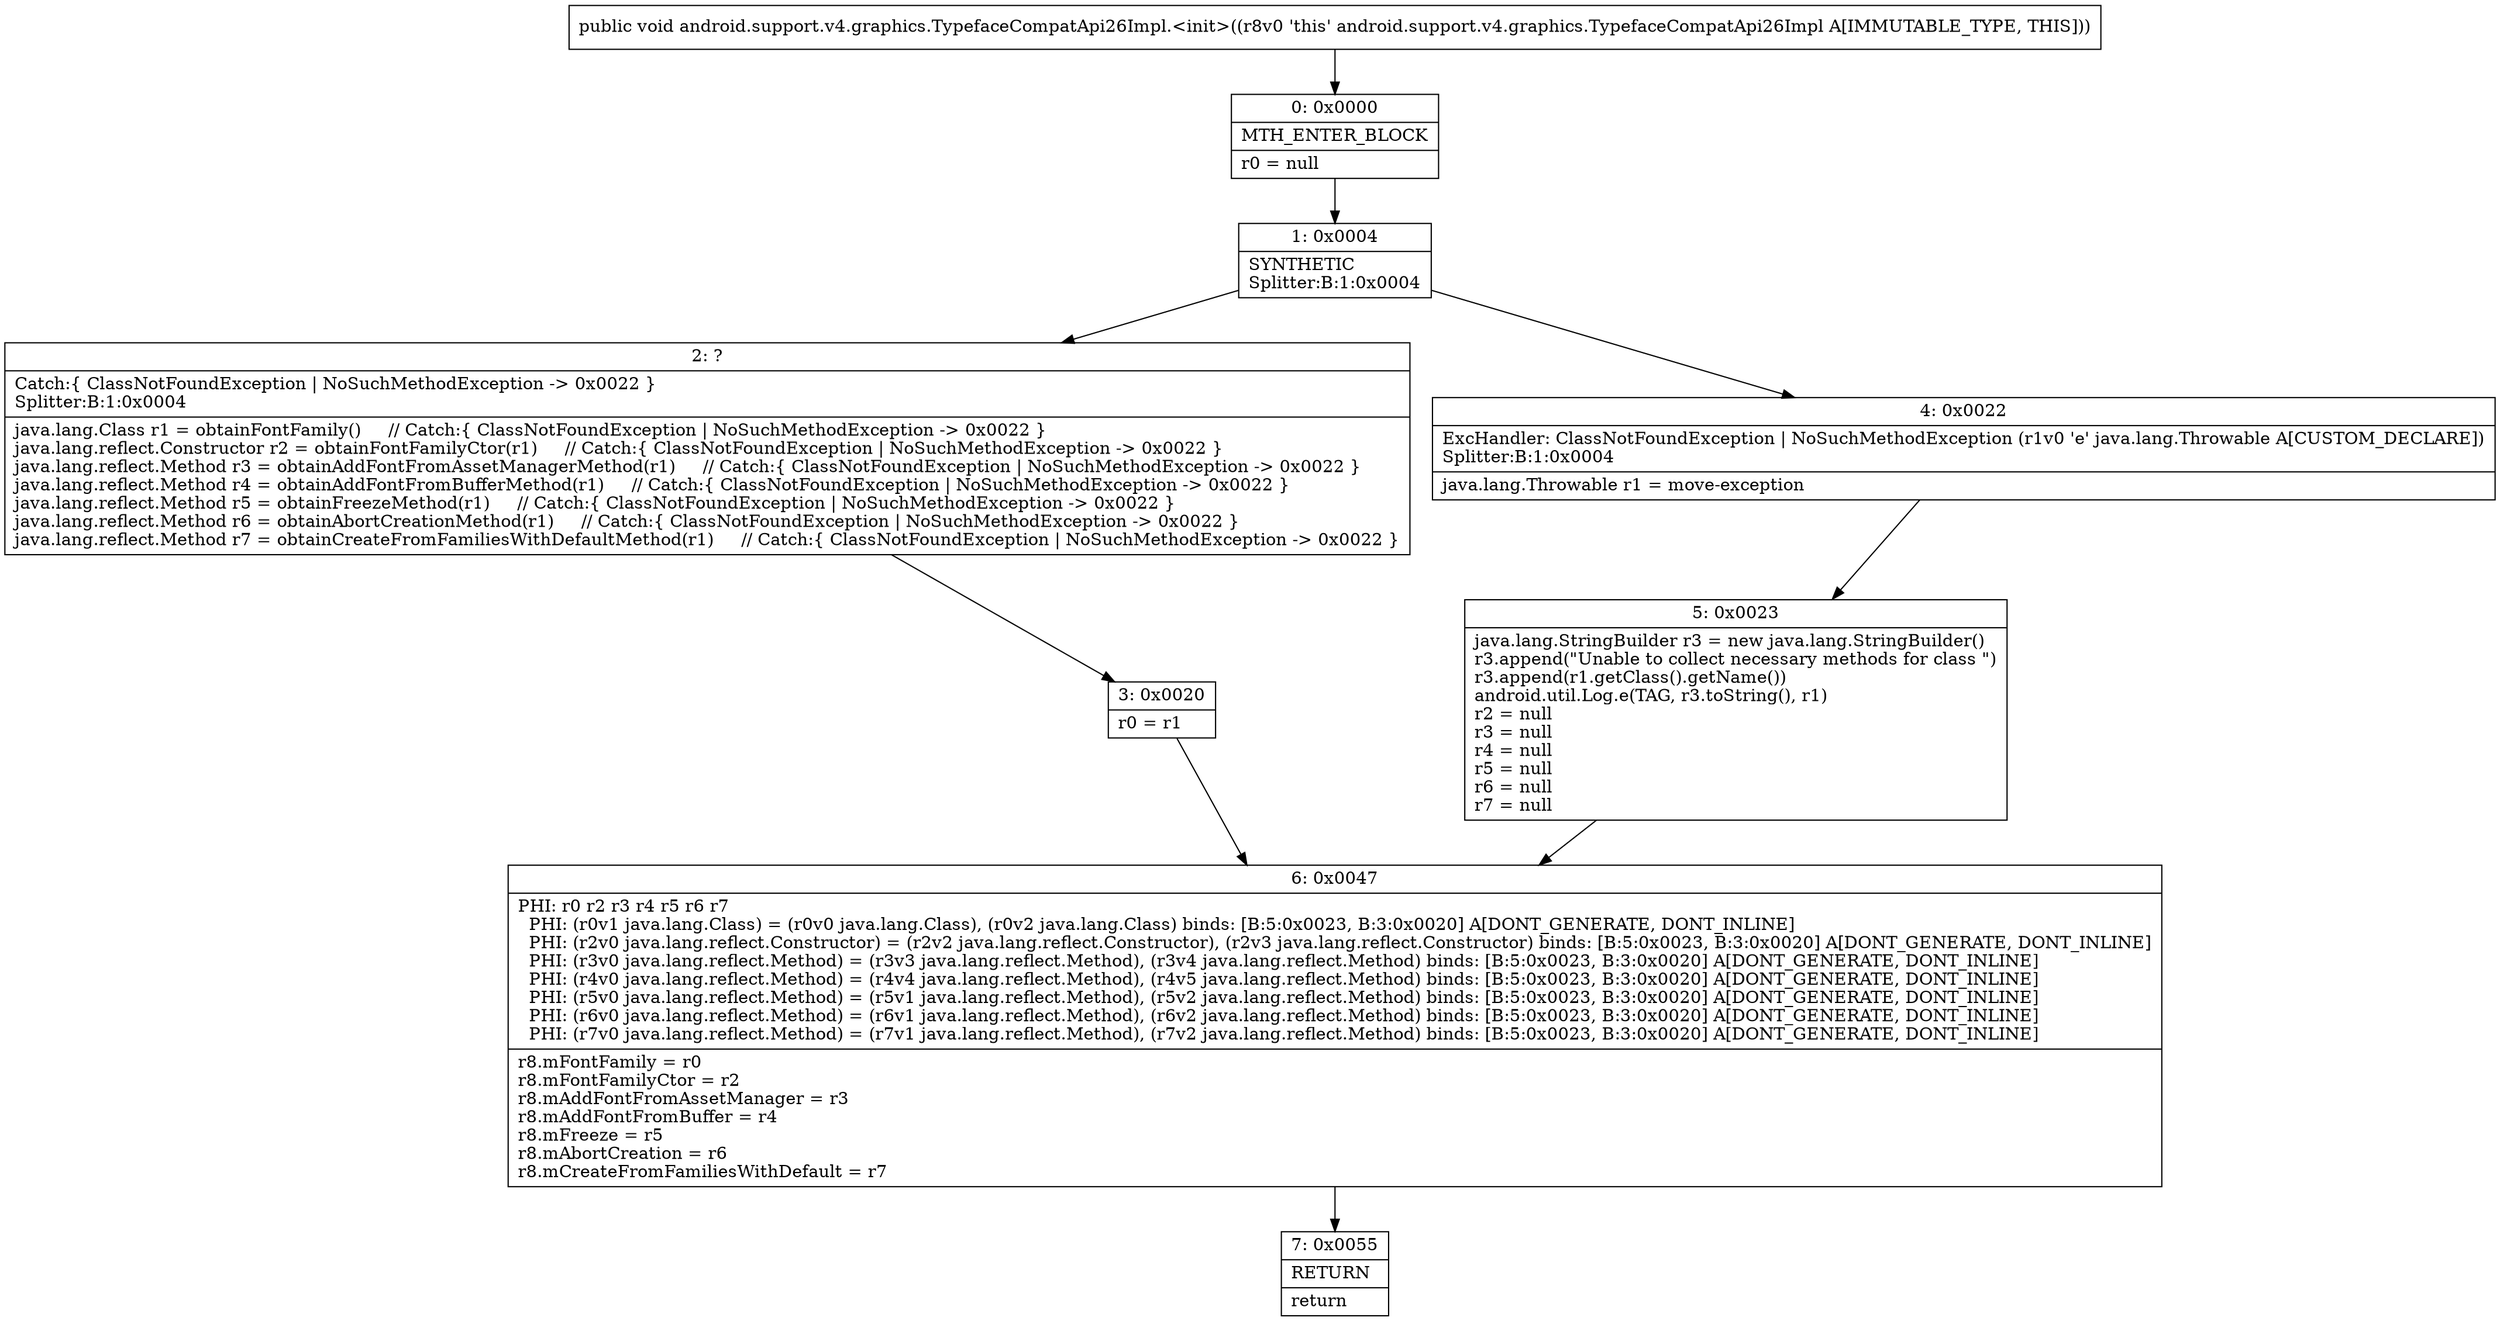 digraph "CFG forandroid.support.v4.graphics.TypefaceCompatApi26Impl.\<init\>()V" {
Node_0 [shape=record,label="{0\:\ 0x0000|MTH_ENTER_BLOCK\l|r0 = null\l}"];
Node_1 [shape=record,label="{1\:\ 0x0004|SYNTHETIC\lSplitter:B:1:0x0004\l}"];
Node_2 [shape=record,label="{2\:\ ?|Catch:\{ ClassNotFoundException \| NoSuchMethodException \-\> 0x0022 \}\lSplitter:B:1:0x0004\l|java.lang.Class r1 = obtainFontFamily()     \/\/ Catch:\{ ClassNotFoundException \| NoSuchMethodException \-\> 0x0022 \}\ljava.lang.reflect.Constructor r2 = obtainFontFamilyCtor(r1)     \/\/ Catch:\{ ClassNotFoundException \| NoSuchMethodException \-\> 0x0022 \}\ljava.lang.reflect.Method r3 = obtainAddFontFromAssetManagerMethod(r1)     \/\/ Catch:\{ ClassNotFoundException \| NoSuchMethodException \-\> 0x0022 \}\ljava.lang.reflect.Method r4 = obtainAddFontFromBufferMethod(r1)     \/\/ Catch:\{ ClassNotFoundException \| NoSuchMethodException \-\> 0x0022 \}\ljava.lang.reflect.Method r5 = obtainFreezeMethod(r1)     \/\/ Catch:\{ ClassNotFoundException \| NoSuchMethodException \-\> 0x0022 \}\ljava.lang.reflect.Method r6 = obtainAbortCreationMethod(r1)     \/\/ Catch:\{ ClassNotFoundException \| NoSuchMethodException \-\> 0x0022 \}\ljava.lang.reflect.Method r7 = obtainCreateFromFamiliesWithDefaultMethod(r1)     \/\/ Catch:\{ ClassNotFoundException \| NoSuchMethodException \-\> 0x0022 \}\l}"];
Node_3 [shape=record,label="{3\:\ 0x0020|r0 = r1\l}"];
Node_4 [shape=record,label="{4\:\ 0x0022|ExcHandler: ClassNotFoundException \| NoSuchMethodException (r1v0 'e' java.lang.Throwable A[CUSTOM_DECLARE])\lSplitter:B:1:0x0004\l|java.lang.Throwable r1 = move\-exception\l}"];
Node_5 [shape=record,label="{5\:\ 0x0023|java.lang.StringBuilder r3 = new java.lang.StringBuilder()\lr3.append(\"Unable to collect necessary methods for class \")\lr3.append(r1.getClass().getName())\landroid.util.Log.e(TAG, r3.toString(), r1)\lr2 = null\lr3 = null\lr4 = null\lr5 = null\lr6 = null\lr7 = null\l}"];
Node_6 [shape=record,label="{6\:\ 0x0047|PHI: r0 r2 r3 r4 r5 r6 r7 \l  PHI: (r0v1 java.lang.Class) = (r0v0 java.lang.Class), (r0v2 java.lang.Class) binds: [B:5:0x0023, B:3:0x0020] A[DONT_GENERATE, DONT_INLINE]\l  PHI: (r2v0 java.lang.reflect.Constructor) = (r2v2 java.lang.reflect.Constructor), (r2v3 java.lang.reflect.Constructor) binds: [B:5:0x0023, B:3:0x0020] A[DONT_GENERATE, DONT_INLINE]\l  PHI: (r3v0 java.lang.reflect.Method) = (r3v3 java.lang.reflect.Method), (r3v4 java.lang.reflect.Method) binds: [B:5:0x0023, B:3:0x0020] A[DONT_GENERATE, DONT_INLINE]\l  PHI: (r4v0 java.lang.reflect.Method) = (r4v4 java.lang.reflect.Method), (r4v5 java.lang.reflect.Method) binds: [B:5:0x0023, B:3:0x0020] A[DONT_GENERATE, DONT_INLINE]\l  PHI: (r5v0 java.lang.reflect.Method) = (r5v1 java.lang.reflect.Method), (r5v2 java.lang.reflect.Method) binds: [B:5:0x0023, B:3:0x0020] A[DONT_GENERATE, DONT_INLINE]\l  PHI: (r6v0 java.lang.reflect.Method) = (r6v1 java.lang.reflect.Method), (r6v2 java.lang.reflect.Method) binds: [B:5:0x0023, B:3:0x0020] A[DONT_GENERATE, DONT_INLINE]\l  PHI: (r7v0 java.lang.reflect.Method) = (r7v1 java.lang.reflect.Method), (r7v2 java.lang.reflect.Method) binds: [B:5:0x0023, B:3:0x0020] A[DONT_GENERATE, DONT_INLINE]\l|r8.mFontFamily = r0\lr8.mFontFamilyCtor = r2\lr8.mAddFontFromAssetManager = r3\lr8.mAddFontFromBuffer = r4\lr8.mFreeze = r5\lr8.mAbortCreation = r6\lr8.mCreateFromFamiliesWithDefault = r7\l}"];
Node_7 [shape=record,label="{7\:\ 0x0055|RETURN\l|return\l}"];
MethodNode[shape=record,label="{public void android.support.v4.graphics.TypefaceCompatApi26Impl.\<init\>((r8v0 'this' android.support.v4.graphics.TypefaceCompatApi26Impl A[IMMUTABLE_TYPE, THIS])) }"];
MethodNode -> Node_0;
Node_0 -> Node_1;
Node_1 -> Node_2;
Node_1 -> Node_4;
Node_2 -> Node_3;
Node_3 -> Node_6;
Node_4 -> Node_5;
Node_5 -> Node_6;
Node_6 -> Node_7;
}

